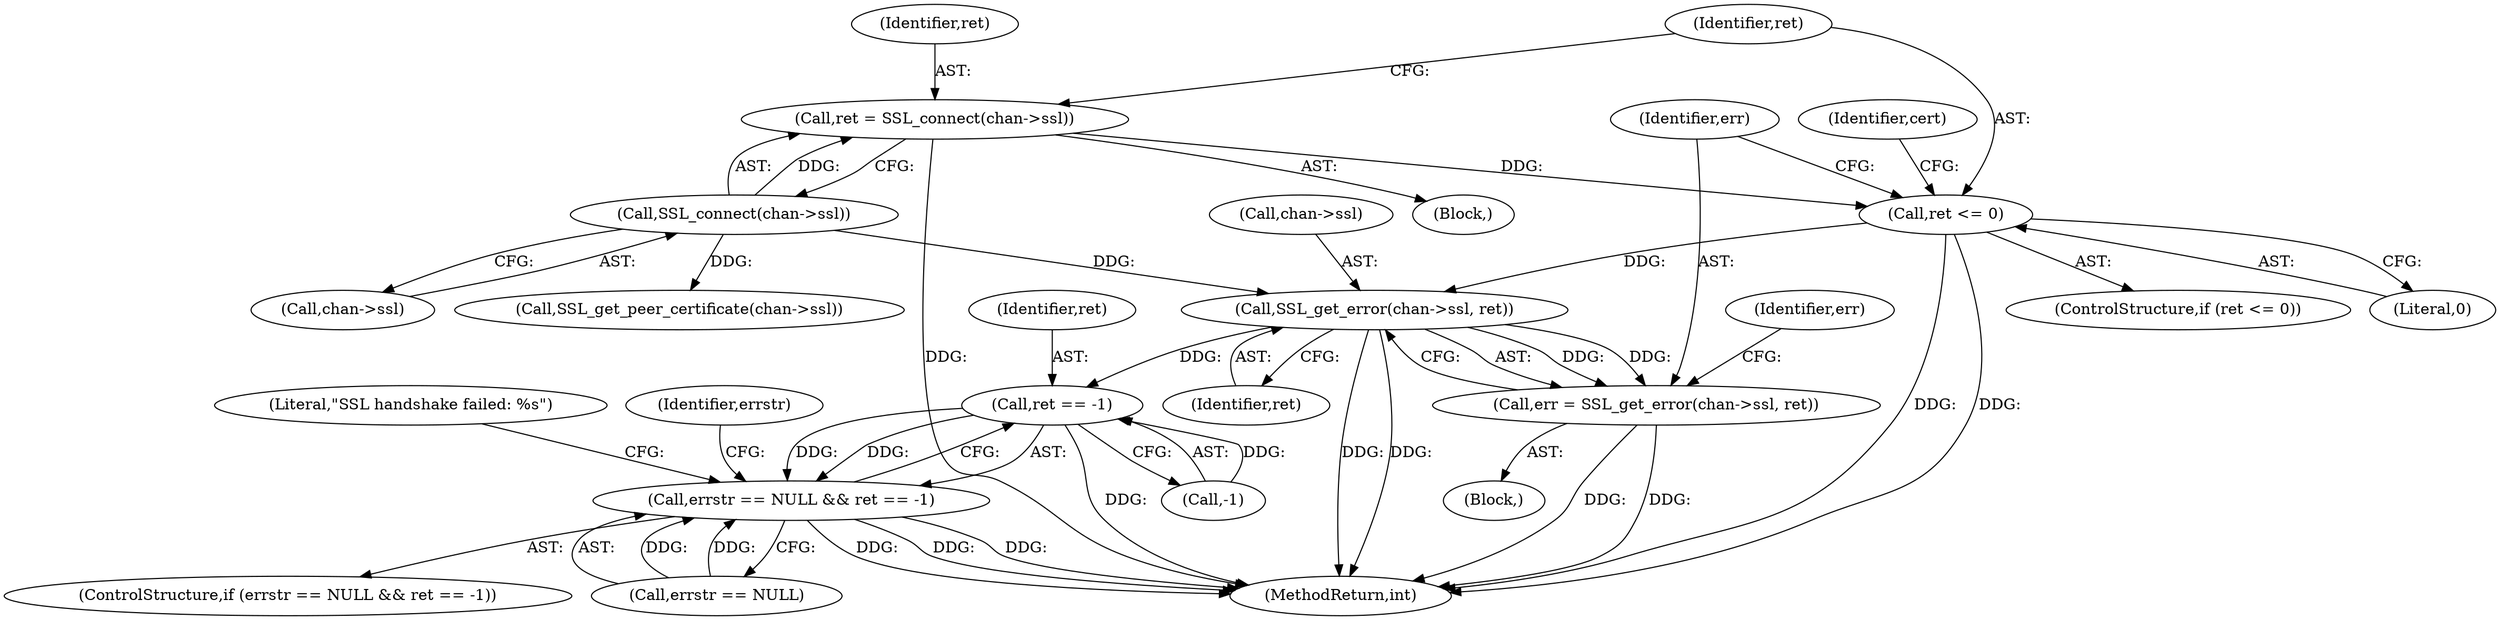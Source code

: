 digraph "0_irssi-proxy_85bbc05b21678e80423815d2ef1dfe26208491ab_0@pointer" {
"1000126" [label="(Call,SSL_get_error(chan->ssl, ret))"];
"1000115" [label="(Call,SSL_connect(chan->ssl))"];
"1000120" [label="(Call,ret <= 0)"];
"1000113" [label="(Call,ret = SSL_connect(chan->ssl))"];
"1000124" [label="(Call,err = SSL_get_error(chan->ssl, ret))"];
"1000157" [label="(Call,ret == -1)"];
"1000153" [label="(Call,errstr == NULL && ret == -1)"];
"1000116" [label="(Call,chan->ssl)"];
"1000130" [label="(Identifier,ret)"];
"1000125" [label="(Identifier,err)"];
"1000102" [label="(Block,)"];
"1000114" [label="(Identifier,ret)"];
"1000157" [label="(Call,ret == -1)"];
"1000120" [label="(Call,ret <= 0)"];
"1000115" [label="(Call,SSL_connect(chan->ssl))"];
"1000194" [label="(Call,SSL_get_peer_certificate(chan->ssl))"];
"1000166" [label="(Literal,\"SSL handshake failed: %s\")"];
"1000127" [label="(Call,chan->ssl)"];
"1000119" [label="(ControlStructure,if (ret <= 0))"];
"1000124" [label="(Call,err = SSL_get_error(chan->ssl, ret))"];
"1000113" [label="(Call,ret = SSL_connect(chan->ssl))"];
"1000193" [label="(Identifier,cert)"];
"1000123" [label="(Block,)"];
"1000152" [label="(ControlStructure,if (errstr == NULL && ret == -1))"];
"1000159" [label="(Call,-1)"];
"1000231" [label="(MethodReturn,int)"];
"1000158" [label="(Identifier,ret)"];
"1000122" [label="(Literal,0)"];
"1000154" [label="(Call,errstr == NULL)"];
"1000162" [label="(Identifier,errstr)"];
"1000126" [label="(Call,SSL_get_error(chan->ssl, ret))"];
"1000132" [label="(Identifier,err)"];
"1000153" [label="(Call,errstr == NULL && ret == -1)"];
"1000121" [label="(Identifier,ret)"];
"1000126" -> "1000124"  [label="AST: "];
"1000126" -> "1000130"  [label="CFG: "];
"1000127" -> "1000126"  [label="AST: "];
"1000130" -> "1000126"  [label="AST: "];
"1000124" -> "1000126"  [label="CFG: "];
"1000126" -> "1000231"  [label="DDG: "];
"1000126" -> "1000231"  [label="DDG: "];
"1000126" -> "1000124"  [label="DDG: "];
"1000126" -> "1000124"  [label="DDG: "];
"1000115" -> "1000126"  [label="DDG: "];
"1000120" -> "1000126"  [label="DDG: "];
"1000126" -> "1000157"  [label="DDG: "];
"1000115" -> "1000113"  [label="AST: "];
"1000115" -> "1000116"  [label="CFG: "];
"1000116" -> "1000115"  [label="AST: "];
"1000113" -> "1000115"  [label="CFG: "];
"1000115" -> "1000113"  [label="DDG: "];
"1000115" -> "1000194"  [label="DDG: "];
"1000120" -> "1000119"  [label="AST: "];
"1000120" -> "1000122"  [label="CFG: "];
"1000121" -> "1000120"  [label="AST: "];
"1000122" -> "1000120"  [label="AST: "];
"1000125" -> "1000120"  [label="CFG: "];
"1000193" -> "1000120"  [label="CFG: "];
"1000120" -> "1000231"  [label="DDG: "];
"1000120" -> "1000231"  [label="DDG: "];
"1000113" -> "1000120"  [label="DDG: "];
"1000113" -> "1000102"  [label="AST: "];
"1000114" -> "1000113"  [label="AST: "];
"1000121" -> "1000113"  [label="CFG: "];
"1000113" -> "1000231"  [label="DDG: "];
"1000124" -> "1000123"  [label="AST: "];
"1000125" -> "1000124"  [label="AST: "];
"1000132" -> "1000124"  [label="CFG: "];
"1000124" -> "1000231"  [label="DDG: "];
"1000124" -> "1000231"  [label="DDG: "];
"1000157" -> "1000153"  [label="AST: "];
"1000157" -> "1000159"  [label="CFG: "];
"1000158" -> "1000157"  [label="AST: "];
"1000159" -> "1000157"  [label="AST: "];
"1000153" -> "1000157"  [label="CFG: "];
"1000157" -> "1000231"  [label="DDG: "];
"1000157" -> "1000153"  [label="DDG: "];
"1000157" -> "1000153"  [label="DDG: "];
"1000159" -> "1000157"  [label="DDG: "];
"1000153" -> "1000152"  [label="AST: "];
"1000153" -> "1000154"  [label="CFG: "];
"1000154" -> "1000153"  [label="AST: "];
"1000162" -> "1000153"  [label="CFG: "];
"1000166" -> "1000153"  [label="CFG: "];
"1000153" -> "1000231"  [label="DDG: "];
"1000153" -> "1000231"  [label="DDG: "];
"1000153" -> "1000231"  [label="DDG: "];
"1000154" -> "1000153"  [label="DDG: "];
"1000154" -> "1000153"  [label="DDG: "];
}
